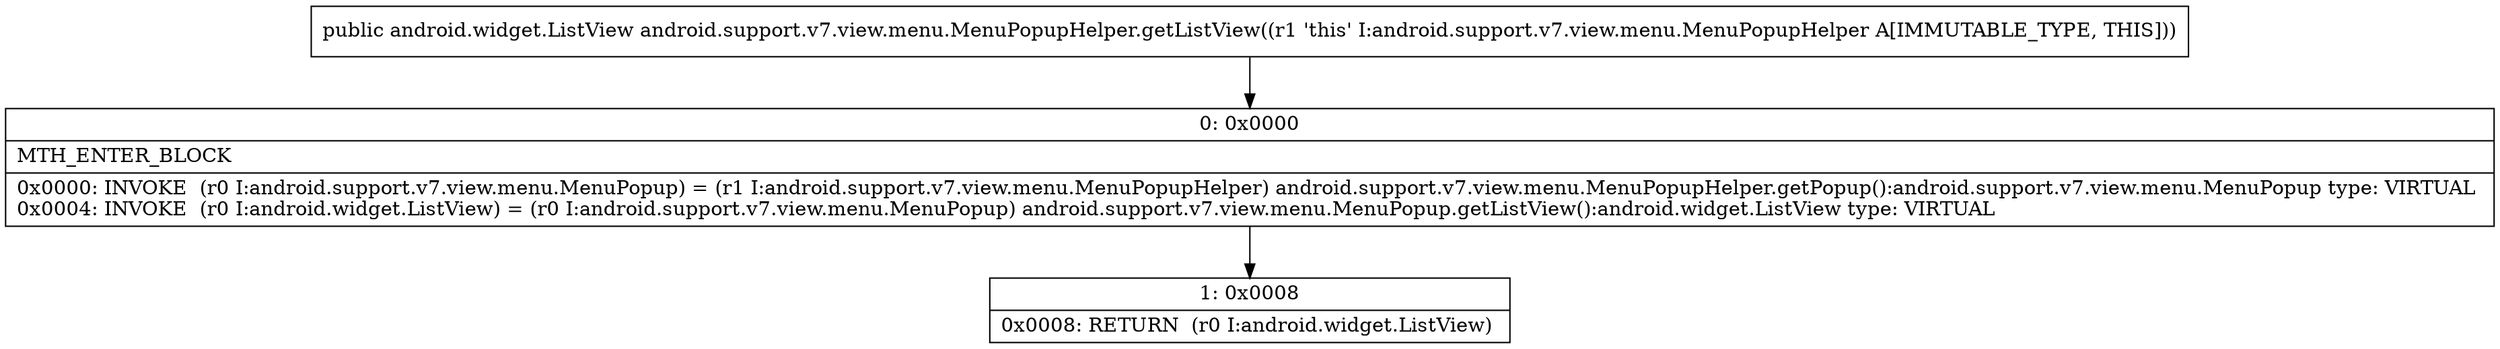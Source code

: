 digraph "CFG forandroid.support.v7.view.menu.MenuPopupHelper.getListView()Landroid\/widget\/ListView;" {
Node_0 [shape=record,label="{0\:\ 0x0000|MTH_ENTER_BLOCK\l|0x0000: INVOKE  (r0 I:android.support.v7.view.menu.MenuPopup) = (r1 I:android.support.v7.view.menu.MenuPopupHelper) android.support.v7.view.menu.MenuPopupHelper.getPopup():android.support.v7.view.menu.MenuPopup type: VIRTUAL \l0x0004: INVOKE  (r0 I:android.widget.ListView) = (r0 I:android.support.v7.view.menu.MenuPopup) android.support.v7.view.menu.MenuPopup.getListView():android.widget.ListView type: VIRTUAL \l}"];
Node_1 [shape=record,label="{1\:\ 0x0008|0x0008: RETURN  (r0 I:android.widget.ListView) \l}"];
MethodNode[shape=record,label="{public android.widget.ListView android.support.v7.view.menu.MenuPopupHelper.getListView((r1 'this' I:android.support.v7.view.menu.MenuPopupHelper A[IMMUTABLE_TYPE, THIS])) }"];
MethodNode -> Node_0;
Node_0 -> Node_1;
}

